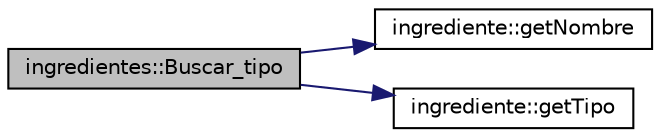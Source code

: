 digraph "ingredientes::Buscar_tipo"
{
  edge [fontname="Helvetica",fontsize="10",labelfontname="Helvetica",labelfontsize="10"];
  node [fontname="Helvetica",fontsize="10",shape=record];
  rankdir="LR";
  Node4 [label="ingredientes::Buscar_tipo",height=0.2,width=0.4,color="black", fillcolor="grey75", style="filled", fontcolor="black"];
  Node4 -> Node5 [color="midnightblue",fontsize="10",style="solid",fontname="Helvetica"];
  Node5 [label="ingrediente::getNombre",height=0.2,width=0.4,color="black", fillcolor="white", style="filled",URL="$classingrediente.html#a8da227d03af8811627434703922b463a",tooltip="Devuelve el nombre del ingrediente que llama a la función. "];
  Node4 -> Node6 [color="midnightblue",fontsize="10",style="solid",fontname="Helvetica"];
  Node6 [label="ingrediente::getTipo",height=0.2,width=0.4,color="black", fillcolor="white", style="filled",URL="$classingrediente.html#a03334e887add1dbdc7991de77234ede7",tooltip="Devuelve el tipo de alimento del ingrediente que llama a la función. "];
}
